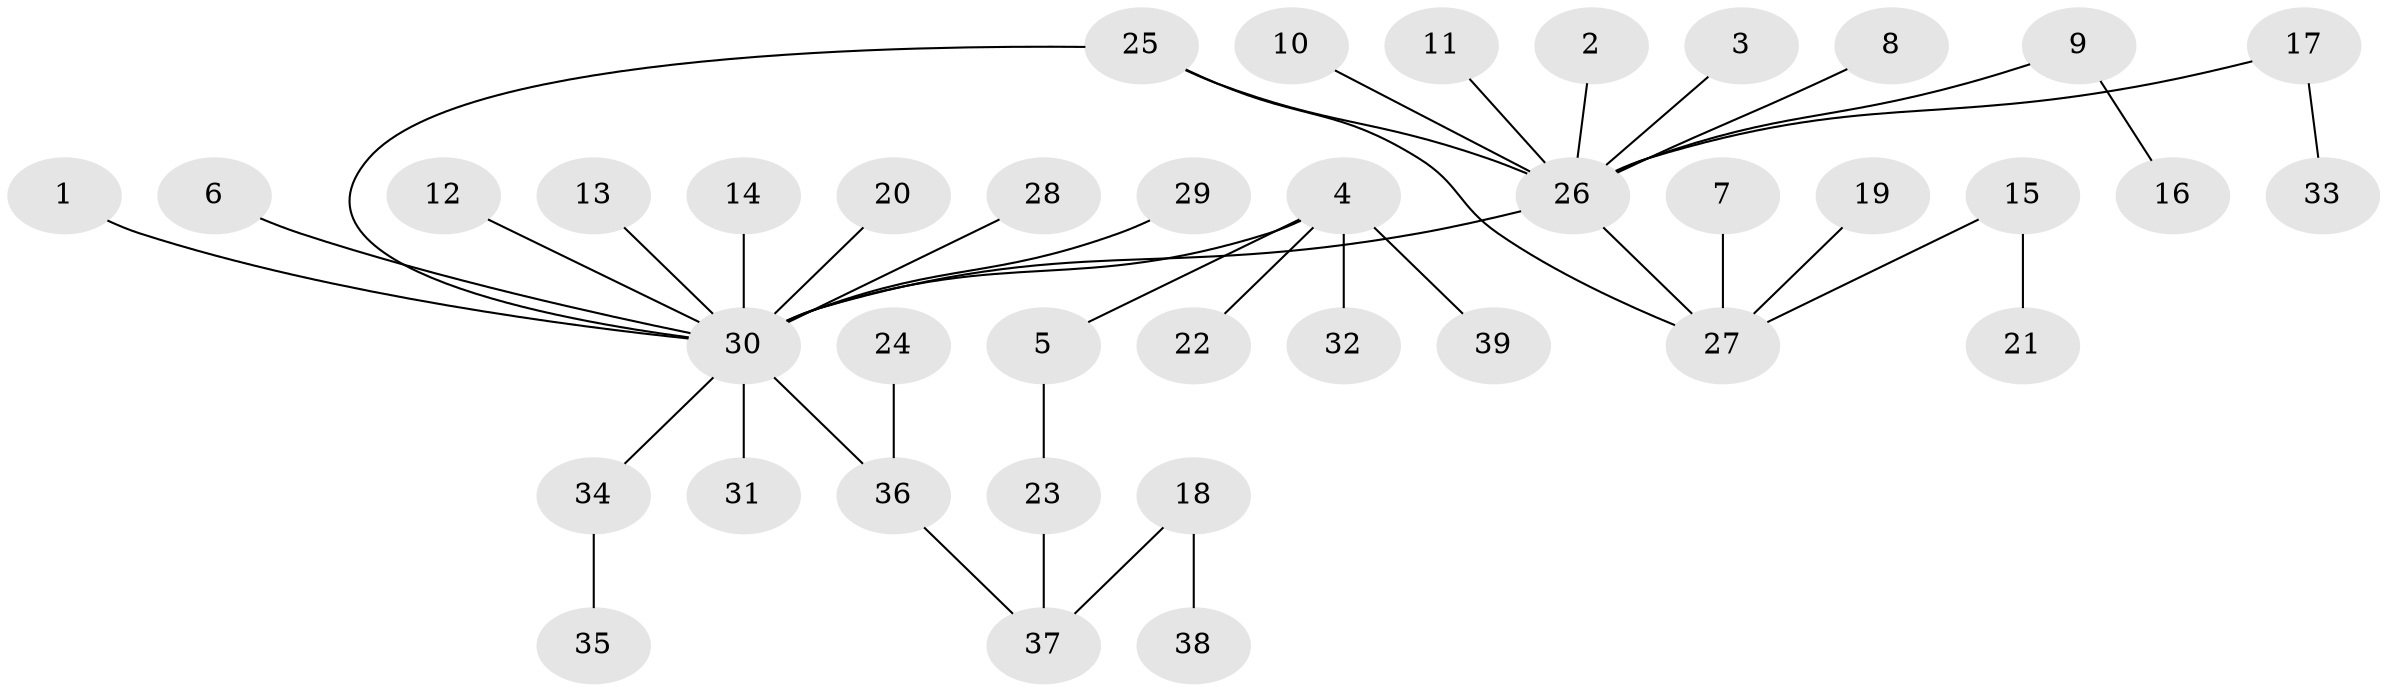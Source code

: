 // original degree distribution, {12: 0.012987012987012988, 16: 0.012987012987012988, 3: 0.1038961038961039, 2: 0.14285714285714285, 1: 0.6363636363636364, 7: 0.025974025974025976, 4: 0.05194805194805195, 5: 0.012987012987012988}
// Generated by graph-tools (version 1.1) at 2025/01/03/09/25 03:01:41]
// undirected, 39 vertices, 41 edges
graph export_dot {
graph [start="1"]
  node [color=gray90,style=filled];
  1;
  2;
  3;
  4;
  5;
  6;
  7;
  8;
  9;
  10;
  11;
  12;
  13;
  14;
  15;
  16;
  17;
  18;
  19;
  20;
  21;
  22;
  23;
  24;
  25;
  26;
  27;
  28;
  29;
  30;
  31;
  32;
  33;
  34;
  35;
  36;
  37;
  38;
  39;
  1 -- 30 [weight=1.0];
  2 -- 26 [weight=1.0];
  3 -- 26 [weight=1.0];
  4 -- 5 [weight=1.0];
  4 -- 22 [weight=1.0];
  4 -- 30 [weight=1.0];
  4 -- 32 [weight=1.0];
  4 -- 39 [weight=1.0];
  5 -- 23 [weight=1.0];
  6 -- 30 [weight=1.0];
  7 -- 27 [weight=1.0];
  8 -- 26 [weight=1.0];
  9 -- 16 [weight=1.0];
  9 -- 26 [weight=1.0];
  10 -- 26 [weight=1.0];
  11 -- 26 [weight=1.0];
  12 -- 30 [weight=1.0];
  13 -- 30 [weight=1.0];
  14 -- 30 [weight=1.0];
  15 -- 21 [weight=1.0];
  15 -- 27 [weight=1.0];
  17 -- 26 [weight=1.0];
  17 -- 33 [weight=1.0];
  18 -- 37 [weight=1.0];
  18 -- 38 [weight=1.0];
  19 -- 27 [weight=1.0];
  20 -- 30 [weight=1.0];
  23 -- 37 [weight=1.0];
  24 -- 36 [weight=1.0];
  25 -- 26 [weight=1.0];
  25 -- 27 [weight=1.0];
  25 -- 30 [weight=1.0];
  26 -- 27 [weight=1.0];
  26 -- 30 [weight=1.0];
  28 -- 30 [weight=1.0];
  29 -- 30 [weight=1.0];
  30 -- 31 [weight=1.0];
  30 -- 34 [weight=1.0];
  30 -- 36 [weight=1.0];
  34 -- 35 [weight=1.0];
  36 -- 37 [weight=1.0];
}
